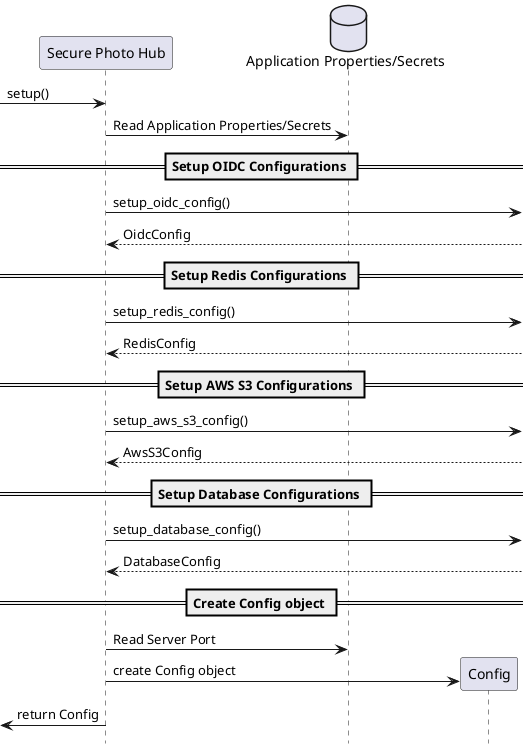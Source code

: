 @startuml
hide footbox
participant "Secure Photo Hub" as SecurePhotoHub
database "Application Properties/Secrets" as AppProperties
[-> SecurePhotoHub : setup()
SecurePhotoHub -> AppProperties : Read Application Properties/Secrets

== Setup OIDC Configurations ==
SecurePhotoHub ->] : setup_oidc_config() 
SecurePhotoHub <--] : OidcConfig 
== Setup Redis Configurations ==
SecurePhotoHub ->] : setup_redis_config() 
SecurePhotoHub <--] : RedisConfig 
== Setup AWS S3 Configurations ==
SecurePhotoHub ->] : setup_aws_s3_config() 
SecurePhotoHub <--] : AwsS3Config 
== Setup Database Configurations ==
SecurePhotoHub ->] : setup_database_config() 
SecurePhotoHub <--] : DatabaseConfig
== Create Config object ==
SecurePhotoHub -> AppProperties : Read Server Port
create Config
SecurePhotoHub -> Config : create Config object
[<- SecurePhotoHub : return Config
@enduml